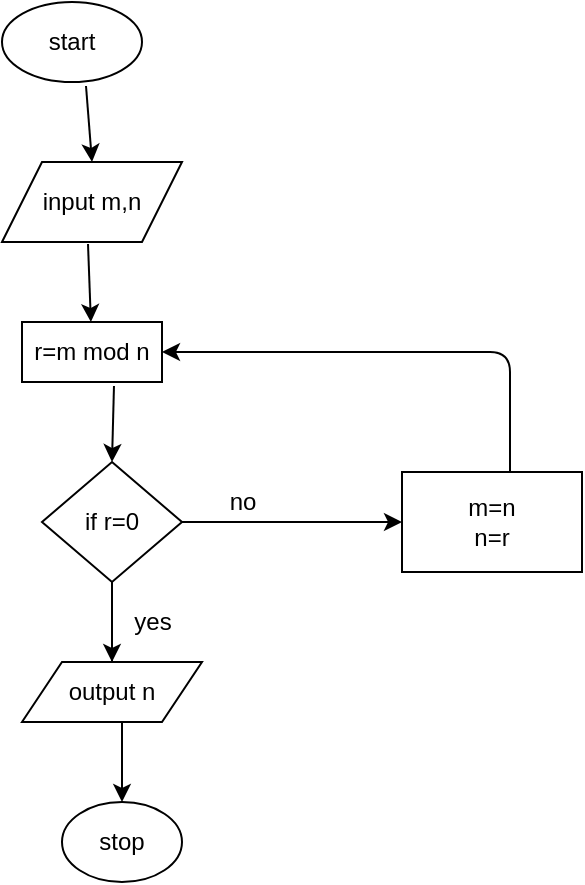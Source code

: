 <mxfile version="14.8.4" type="device"><diagram id="5M-8rgl44vc2cRFL1Sia" name="Page-1"><mxGraphModel dx="868" dy="460" grid="1" gridSize="10" guides="1" tooltips="1" connect="1" arrows="1" fold="1" page="1" pageScale="1" pageWidth="850" pageHeight="1100" math="0" shadow="0"><root><mxCell id="0"/><mxCell id="1" parent="0"/><mxCell id="RplouZxjV2rylfni72rj-19" value="start" style="ellipse;whiteSpace=wrap;html=1;" vertex="1" parent="1"><mxGeometry x="350" y="100" width="70" height="40" as="geometry"/></mxCell><mxCell id="RplouZxjV2rylfni72rj-20" value="input m,n" style="shape=parallelogram;perimeter=parallelogramPerimeter;whiteSpace=wrap;html=1;fixedSize=1;" vertex="1" parent="1"><mxGeometry x="350" y="180" width="90" height="40" as="geometry"/></mxCell><mxCell id="RplouZxjV2rylfni72rj-21" value="r=m mod n" style="rounded=0;whiteSpace=wrap;html=1;" vertex="1" parent="1"><mxGeometry x="360" y="260" width="70" height="30" as="geometry"/></mxCell><mxCell id="RplouZxjV2rylfni72rj-35" value="" style="edgeStyle=orthogonalEdgeStyle;rounded=0;orthogonalLoop=1;jettySize=auto;html=1;" edge="1" parent="1" source="RplouZxjV2rylfni72rj-22" target="RplouZxjV2rylfni72rj-24"><mxGeometry relative="1" as="geometry"/></mxCell><mxCell id="RplouZxjV2rylfni72rj-22" value="if r=0" style="rhombus;whiteSpace=wrap;html=1;" vertex="1" parent="1"><mxGeometry x="370" y="330" width="70" height="60" as="geometry"/></mxCell><mxCell id="RplouZxjV2rylfni72rj-23" value="output n" style="shape=parallelogram;perimeter=parallelogramPerimeter;whiteSpace=wrap;html=1;fixedSize=1;" vertex="1" parent="1"><mxGeometry x="360" y="430" width="90" height="30" as="geometry"/></mxCell><mxCell id="RplouZxjV2rylfni72rj-24" value="stop" style="ellipse;whiteSpace=wrap;html=1;" vertex="1" parent="1"><mxGeometry x="380" y="500" width="60" height="40" as="geometry"/></mxCell><mxCell id="RplouZxjV2rylfni72rj-25" value="m=n&lt;br&gt;n=r" style="rounded=0;whiteSpace=wrap;html=1;" vertex="1" parent="1"><mxGeometry x="550" y="335" width="90" height="50" as="geometry"/></mxCell><mxCell id="RplouZxjV2rylfni72rj-26" value="" style="endArrow=classic;html=1;" edge="1" parent="1" target="RplouZxjV2rylfni72rj-21"><mxGeometry width="50" height="50" relative="1" as="geometry"><mxPoint x="393" y="221" as="sourcePoint"/><mxPoint x="450" y="350" as="targetPoint"/></mxGeometry></mxCell><mxCell id="RplouZxjV2rylfni72rj-29" value="" style="endArrow=classic;html=1;exitX=0.6;exitY=1.05;exitDx=0;exitDy=0;exitPerimeter=0;entryX=0.5;entryY=0;entryDx=0;entryDy=0;" edge="1" parent="1" source="RplouZxjV2rylfni72rj-19" target="RplouZxjV2rylfni72rj-20"><mxGeometry width="50" height="50" relative="1" as="geometry"><mxPoint x="420" y="300" as="sourcePoint"/><mxPoint x="470" y="250" as="targetPoint"/></mxGeometry></mxCell><mxCell id="RplouZxjV2rylfni72rj-30" value="" style="endArrow=classic;html=1;exitX=0.657;exitY=1.067;exitDx=0;exitDy=0;entryX=0.5;entryY=0;entryDx=0;entryDy=0;exitPerimeter=0;" edge="1" parent="1" source="RplouZxjV2rylfni72rj-21" target="RplouZxjV2rylfni72rj-22"><mxGeometry width="50" height="50" relative="1" as="geometry"><mxPoint x="420" y="300" as="sourcePoint"/><mxPoint x="470" y="250" as="targetPoint"/></mxGeometry></mxCell><mxCell id="RplouZxjV2rylfni72rj-31" value="" style="endArrow=classic;html=1;exitX=0.5;exitY=1;exitDx=0;exitDy=0;" edge="1" parent="1" source="RplouZxjV2rylfni72rj-22"><mxGeometry width="50" height="50" relative="1" as="geometry"><mxPoint x="420" y="300" as="sourcePoint"/><mxPoint x="405" y="430" as="targetPoint"/></mxGeometry></mxCell><mxCell id="RplouZxjV2rylfni72rj-33" value="" style="endArrow=classic;html=1;entryX=0;entryY=0.5;entryDx=0;entryDy=0;exitX=1;exitY=0.5;exitDx=0;exitDy=0;" edge="1" parent="1" source="RplouZxjV2rylfni72rj-22" target="RplouZxjV2rylfni72rj-25"><mxGeometry width="50" height="50" relative="1" as="geometry"><mxPoint x="420" y="390" as="sourcePoint"/><mxPoint x="540" y="360" as="targetPoint"/></mxGeometry></mxCell><mxCell id="RplouZxjV2rylfni72rj-34" value="" style="endArrow=classic;html=1;exitX=0.6;exitY=0;exitDx=0;exitDy=0;exitPerimeter=0;entryX=1;entryY=0.5;entryDx=0;entryDy=0;" edge="1" parent="1" source="RplouZxjV2rylfni72rj-25" target="RplouZxjV2rylfni72rj-21"><mxGeometry width="50" height="50" relative="1" as="geometry"><mxPoint x="550" y="320" as="sourcePoint"/><mxPoint x="470" y="340" as="targetPoint"/><Array as="points"><mxPoint x="604" y="275"/></Array></mxGeometry></mxCell><mxCell id="RplouZxjV2rylfni72rj-36" value="yes" style="text;html=1;align=center;verticalAlign=middle;resizable=0;points=[];autosize=1;strokeColor=none;" vertex="1" parent="1"><mxGeometry x="410" y="400" width="30" height="20" as="geometry"/></mxCell><mxCell id="RplouZxjV2rylfni72rj-37" value="no" style="text;html=1;align=center;verticalAlign=middle;resizable=0;points=[];autosize=1;strokeColor=none;" vertex="1" parent="1"><mxGeometry x="455" y="340" width="30" height="20" as="geometry"/></mxCell></root></mxGraphModel></diagram></mxfile>
